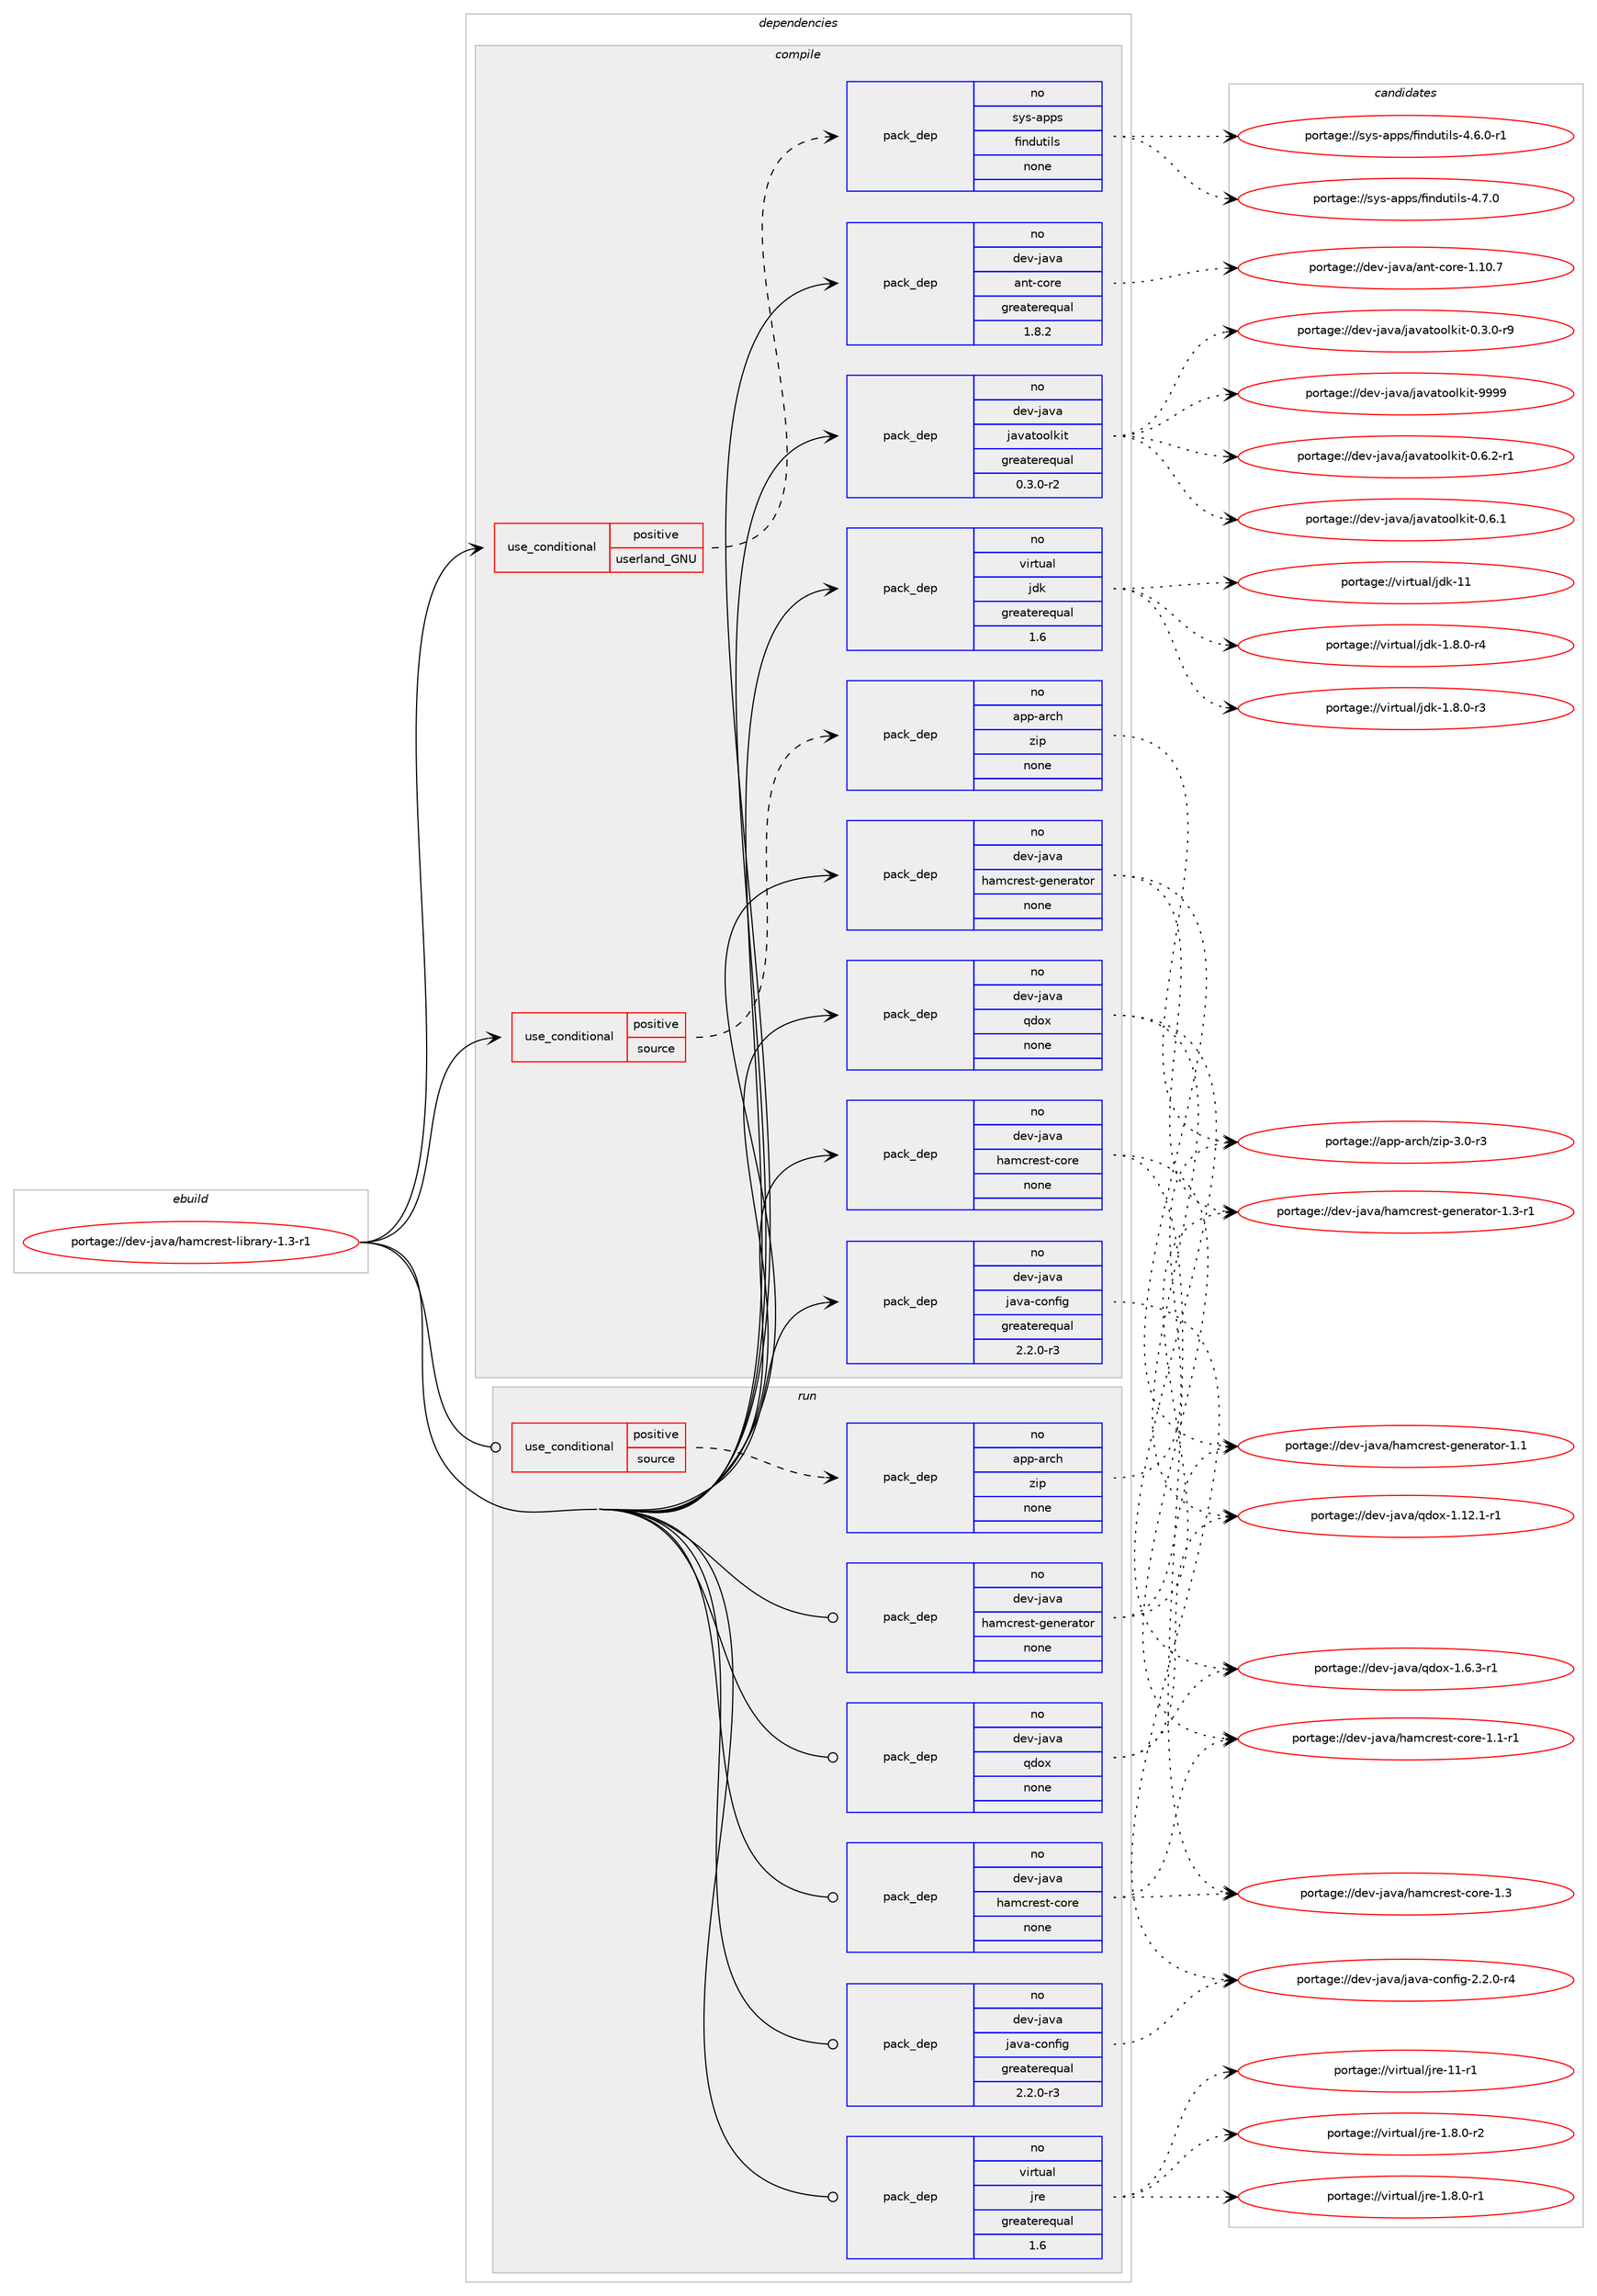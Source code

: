 digraph prolog {

# *************
# Graph options
# *************

newrank=true;
concentrate=true;
compound=true;
graph [rankdir=LR,fontname=Helvetica,fontsize=10,ranksep=1.5];#, ranksep=2.5, nodesep=0.2];
edge  [arrowhead=vee];
node  [fontname=Helvetica,fontsize=10];

# **********
# The ebuild
# **********

subgraph cluster_leftcol {
color=gray;
rank=same;
label=<<i>ebuild</i>>;
id [label="portage://dev-java/hamcrest-library-1.3-r1", color=red, width=4, href="../dev-java/hamcrest-library-1.3-r1.svg"];
}

# ****************
# The dependencies
# ****************

subgraph cluster_midcol {
color=gray;
label=<<i>dependencies</i>>;
subgraph cluster_compile {
fillcolor="#eeeeee";
style=filled;
label=<<i>compile</i>>;
subgraph cond130141 {
dependency531317 [label=<<TABLE BORDER="0" CELLBORDER="1" CELLSPACING="0" CELLPADDING="4"><TR><TD ROWSPAN="3" CELLPADDING="10">use_conditional</TD></TR><TR><TD>positive</TD></TR><TR><TD>source</TD></TR></TABLE>>, shape=none, color=red];
subgraph pack395557 {
dependency531318 [label=<<TABLE BORDER="0" CELLBORDER="1" CELLSPACING="0" CELLPADDING="4" WIDTH="220"><TR><TD ROWSPAN="6" CELLPADDING="30">pack_dep</TD></TR><TR><TD WIDTH="110">no</TD></TR><TR><TD>app-arch</TD></TR><TR><TD>zip</TD></TR><TR><TD>none</TD></TR><TR><TD></TD></TR></TABLE>>, shape=none, color=blue];
}
dependency531317:e -> dependency531318:w [weight=20,style="dashed",arrowhead="vee"];
}
id:e -> dependency531317:w [weight=20,style="solid",arrowhead="vee"];
subgraph cond130142 {
dependency531319 [label=<<TABLE BORDER="0" CELLBORDER="1" CELLSPACING="0" CELLPADDING="4"><TR><TD ROWSPAN="3" CELLPADDING="10">use_conditional</TD></TR><TR><TD>positive</TD></TR><TR><TD>userland_GNU</TD></TR></TABLE>>, shape=none, color=red];
subgraph pack395558 {
dependency531320 [label=<<TABLE BORDER="0" CELLBORDER="1" CELLSPACING="0" CELLPADDING="4" WIDTH="220"><TR><TD ROWSPAN="6" CELLPADDING="30">pack_dep</TD></TR><TR><TD WIDTH="110">no</TD></TR><TR><TD>sys-apps</TD></TR><TR><TD>findutils</TD></TR><TR><TD>none</TD></TR><TR><TD></TD></TR></TABLE>>, shape=none, color=blue];
}
dependency531319:e -> dependency531320:w [weight=20,style="dashed",arrowhead="vee"];
}
id:e -> dependency531319:w [weight=20,style="solid",arrowhead="vee"];
subgraph pack395559 {
dependency531321 [label=<<TABLE BORDER="0" CELLBORDER="1" CELLSPACING="0" CELLPADDING="4" WIDTH="220"><TR><TD ROWSPAN="6" CELLPADDING="30">pack_dep</TD></TR><TR><TD WIDTH="110">no</TD></TR><TR><TD>dev-java</TD></TR><TR><TD>ant-core</TD></TR><TR><TD>greaterequal</TD></TR><TR><TD>1.8.2</TD></TR></TABLE>>, shape=none, color=blue];
}
id:e -> dependency531321:w [weight=20,style="solid",arrowhead="vee"];
subgraph pack395560 {
dependency531322 [label=<<TABLE BORDER="0" CELLBORDER="1" CELLSPACING="0" CELLPADDING="4" WIDTH="220"><TR><TD ROWSPAN="6" CELLPADDING="30">pack_dep</TD></TR><TR><TD WIDTH="110">no</TD></TR><TR><TD>dev-java</TD></TR><TR><TD>hamcrest-core</TD></TR><TR><TD>none</TD></TR><TR><TD></TD></TR></TABLE>>, shape=none, color=blue];
}
id:e -> dependency531322:w [weight=20,style="solid",arrowhead="vee"];
subgraph pack395561 {
dependency531323 [label=<<TABLE BORDER="0" CELLBORDER="1" CELLSPACING="0" CELLPADDING="4" WIDTH="220"><TR><TD ROWSPAN="6" CELLPADDING="30">pack_dep</TD></TR><TR><TD WIDTH="110">no</TD></TR><TR><TD>dev-java</TD></TR><TR><TD>hamcrest-generator</TD></TR><TR><TD>none</TD></TR><TR><TD></TD></TR></TABLE>>, shape=none, color=blue];
}
id:e -> dependency531323:w [weight=20,style="solid",arrowhead="vee"];
subgraph pack395562 {
dependency531324 [label=<<TABLE BORDER="0" CELLBORDER="1" CELLSPACING="0" CELLPADDING="4" WIDTH="220"><TR><TD ROWSPAN="6" CELLPADDING="30">pack_dep</TD></TR><TR><TD WIDTH="110">no</TD></TR><TR><TD>dev-java</TD></TR><TR><TD>java-config</TD></TR><TR><TD>greaterequal</TD></TR><TR><TD>2.2.0-r3</TD></TR></TABLE>>, shape=none, color=blue];
}
id:e -> dependency531324:w [weight=20,style="solid",arrowhead="vee"];
subgraph pack395563 {
dependency531325 [label=<<TABLE BORDER="0" CELLBORDER="1" CELLSPACING="0" CELLPADDING="4" WIDTH="220"><TR><TD ROWSPAN="6" CELLPADDING="30">pack_dep</TD></TR><TR><TD WIDTH="110">no</TD></TR><TR><TD>dev-java</TD></TR><TR><TD>javatoolkit</TD></TR><TR><TD>greaterequal</TD></TR><TR><TD>0.3.0-r2</TD></TR></TABLE>>, shape=none, color=blue];
}
id:e -> dependency531325:w [weight=20,style="solid",arrowhead="vee"];
subgraph pack395564 {
dependency531326 [label=<<TABLE BORDER="0" CELLBORDER="1" CELLSPACING="0" CELLPADDING="4" WIDTH="220"><TR><TD ROWSPAN="6" CELLPADDING="30">pack_dep</TD></TR><TR><TD WIDTH="110">no</TD></TR><TR><TD>dev-java</TD></TR><TR><TD>qdox</TD></TR><TR><TD>none</TD></TR><TR><TD></TD></TR></TABLE>>, shape=none, color=blue];
}
id:e -> dependency531326:w [weight=20,style="solid",arrowhead="vee"];
subgraph pack395565 {
dependency531327 [label=<<TABLE BORDER="0" CELLBORDER="1" CELLSPACING="0" CELLPADDING="4" WIDTH="220"><TR><TD ROWSPAN="6" CELLPADDING="30">pack_dep</TD></TR><TR><TD WIDTH="110">no</TD></TR><TR><TD>virtual</TD></TR><TR><TD>jdk</TD></TR><TR><TD>greaterequal</TD></TR><TR><TD>1.6</TD></TR></TABLE>>, shape=none, color=blue];
}
id:e -> dependency531327:w [weight=20,style="solid",arrowhead="vee"];
}
subgraph cluster_compileandrun {
fillcolor="#eeeeee";
style=filled;
label=<<i>compile and run</i>>;
}
subgraph cluster_run {
fillcolor="#eeeeee";
style=filled;
label=<<i>run</i>>;
subgraph cond130143 {
dependency531328 [label=<<TABLE BORDER="0" CELLBORDER="1" CELLSPACING="0" CELLPADDING="4"><TR><TD ROWSPAN="3" CELLPADDING="10">use_conditional</TD></TR><TR><TD>positive</TD></TR><TR><TD>source</TD></TR></TABLE>>, shape=none, color=red];
subgraph pack395566 {
dependency531329 [label=<<TABLE BORDER="0" CELLBORDER="1" CELLSPACING="0" CELLPADDING="4" WIDTH="220"><TR><TD ROWSPAN="6" CELLPADDING="30">pack_dep</TD></TR><TR><TD WIDTH="110">no</TD></TR><TR><TD>app-arch</TD></TR><TR><TD>zip</TD></TR><TR><TD>none</TD></TR><TR><TD></TD></TR></TABLE>>, shape=none, color=blue];
}
dependency531328:e -> dependency531329:w [weight=20,style="dashed",arrowhead="vee"];
}
id:e -> dependency531328:w [weight=20,style="solid",arrowhead="odot"];
subgraph pack395567 {
dependency531330 [label=<<TABLE BORDER="0" CELLBORDER="1" CELLSPACING="0" CELLPADDING="4" WIDTH="220"><TR><TD ROWSPAN="6" CELLPADDING="30">pack_dep</TD></TR><TR><TD WIDTH="110">no</TD></TR><TR><TD>dev-java</TD></TR><TR><TD>hamcrest-core</TD></TR><TR><TD>none</TD></TR><TR><TD></TD></TR></TABLE>>, shape=none, color=blue];
}
id:e -> dependency531330:w [weight=20,style="solid",arrowhead="odot"];
subgraph pack395568 {
dependency531331 [label=<<TABLE BORDER="0" CELLBORDER="1" CELLSPACING="0" CELLPADDING="4" WIDTH="220"><TR><TD ROWSPAN="6" CELLPADDING="30">pack_dep</TD></TR><TR><TD WIDTH="110">no</TD></TR><TR><TD>dev-java</TD></TR><TR><TD>hamcrest-generator</TD></TR><TR><TD>none</TD></TR><TR><TD></TD></TR></TABLE>>, shape=none, color=blue];
}
id:e -> dependency531331:w [weight=20,style="solid",arrowhead="odot"];
subgraph pack395569 {
dependency531332 [label=<<TABLE BORDER="0" CELLBORDER="1" CELLSPACING="0" CELLPADDING="4" WIDTH="220"><TR><TD ROWSPAN="6" CELLPADDING="30">pack_dep</TD></TR><TR><TD WIDTH="110">no</TD></TR><TR><TD>dev-java</TD></TR><TR><TD>java-config</TD></TR><TR><TD>greaterequal</TD></TR><TR><TD>2.2.0-r3</TD></TR></TABLE>>, shape=none, color=blue];
}
id:e -> dependency531332:w [weight=20,style="solid",arrowhead="odot"];
subgraph pack395570 {
dependency531333 [label=<<TABLE BORDER="0" CELLBORDER="1" CELLSPACING="0" CELLPADDING="4" WIDTH="220"><TR><TD ROWSPAN="6" CELLPADDING="30">pack_dep</TD></TR><TR><TD WIDTH="110">no</TD></TR><TR><TD>dev-java</TD></TR><TR><TD>qdox</TD></TR><TR><TD>none</TD></TR><TR><TD></TD></TR></TABLE>>, shape=none, color=blue];
}
id:e -> dependency531333:w [weight=20,style="solid",arrowhead="odot"];
subgraph pack395571 {
dependency531334 [label=<<TABLE BORDER="0" CELLBORDER="1" CELLSPACING="0" CELLPADDING="4" WIDTH="220"><TR><TD ROWSPAN="6" CELLPADDING="30">pack_dep</TD></TR><TR><TD WIDTH="110">no</TD></TR><TR><TD>virtual</TD></TR><TR><TD>jre</TD></TR><TR><TD>greaterequal</TD></TR><TR><TD>1.6</TD></TR></TABLE>>, shape=none, color=blue];
}
id:e -> dependency531334:w [weight=20,style="solid",arrowhead="odot"];
}
}

# **************
# The candidates
# **************

subgraph cluster_choices {
rank=same;
color=gray;
label=<<i>candidates</i>>;

subgraph choice395557 {
color=black;
nodesep=1;
choice9711211245971149910447122105112455146484511451 [label="portage://app-arch/zip-3.0-r3", color=red, width=4,href="../app-arch/zip-3.0-r3.svg"];
dependency531318:e -> choice9711211245971149910447122105112455146484511451:w [style=dotted,weight="100"];
}
subgraph choice395558 {
color=black;
nodesep=1;
choice115121115459711211211547102105110100117116105108115455246554648 [label="portage://sys-apps/findutils-4.7.0", color=red, width=4,href="../sys-apps/findutils-4.7.0.svg"];
choice1151211154597112112115471021051101001171161051081154552465446484511449 [label="portage://sys-apps/findutils-4.6.0-r1", color=red, width=4,href="../sys-apps/findutils-4.6.0-r1.svg"];
dependency531320:e -> choice115121115459711211211547102105110100117116105108115455246554648:w [style=dotted,weight="100"];
dependency531320:e -> choice1151211154597112112115471021051101001171161051081154552465446484511449:w [style=dotted,weight="100"];
}
subgraph choice395559 {
color=black;
nodesep=1;
choice1001011184510697118974797110116459911111410145494649484655 [label="portage://dev-java/ant-core-1.10.7", color=red, width=4,href="../dev-java/ant-core-1.10.7.svg"];
dependency531321:e -> choice1001011184510697118974797110116459911111410145494649484655:w [style=dotted,weight="100"];
}
subgraph choice395560 {
color=black;
nodesep=1;
choice100101118451069711897471049710999114101115116459911111410145494651 [label="portage://dev-java/hamcrest-core-1.3", color=red, width=4,href="../dev-java/hamcrest-core-1.3.svg"];
choice1001011184510697118974710497109991141011151164599111114101454946494511449 [label="portage://dev-java/hamcrest-core-1.1-r1", color=red, width=4,href="../dev-java/hamcrest-core-1.1-r1.svg"];
dependency531322:e -> choice100101118451069711897471049710999114101115116459911111410145494651:w [style=dotted,weight="100"];
dependency531322:e -> choice1001011184510697118974710497109991141011151164599111114101454946494511449:w [style=dotted,weight="100"];
}
subgraph choice395561 {
color=black;
nodesep=1;
choice1001011184510697118974710497109991141011151164510310111010111497116111114454946514511449 [label="portage://dev-java/hamcrest-generator-1.3-r1", color=red, width=4,href="../dev-java/hamcrest-generator-1.3-r1.svg"];
choice100101118451069711897471049710999114101115116451031011101011149711611111445494649 [label="portage://dev-java/hamcrest-generator-1.1", color=red, width=4,href="../dev-java/hamcrest-generator-1.1.svg"];
dependency531323:e -> choice1001011184510697118974710497109991141011151164510310111010111497116111114454946514511449:w [style=dotted,weight="100"];
dependency531323:e -> choice100101118451069711897471049710999114101115116451031011101011149711611111445494649:w [style=dotted,weight="100"];
}
subgraph choice395562 {
color=black;
nodesep=1;
choice10010111845106971189747106971189745991111101021051034550465046484511452 [label="portage://dev-java/java-config-2.2.0-r4", color=red, width=4,href="../dev-java/java-config-2.2.0-r4.svg"];
dependency531324:e -> choice10010111845106971189747106971189745991111101021051034550465046484511452:w [style=dotted,weight="100"];
}
subgraph choice395563 {
color=black;
nodesep=1;
choice1001011184510697118974710697118971161111111081071051164557575757 [label="portage://dev-java/javatoolkit-9999", color=red, width=4,href="../dev-java/javatoolkit-9999.svg"];
choice1001011184510697118974710697118971161111111081071051164548465446504511449 [label="portage://dev-java/javatoolkit-0.6.2-r1", color=red, width=4,href="../dev-java/javatoolkit-0.6.2-r1.svg"];
choice100101118451069711897471069711897116111111108107105116454846544649 [label="portage://dev-java/javatoolkit-0.6.1", color=red, width=4,href="../dev-java/javatoolkit-0.6.1.svg"];
choice1001011184510697118974710697118971161111111081071051164548465146484511457 [label="portage://dev-java/javatoolkit-0.3.0-r9", color=red, width=4,href="../dev-java/javatoolkit-0.3.0-r9.svg"];
dependency531325:e -> choice1001011184510697118974710697118971161111111081071051164557575757:w [style=dotted,weight="100"];
dependency531325:e -> choice1001011184510697118974710697118971161111111081071051164548465446504511449:w [style=dotted,weight="100"];
dependency531325:e -> choice100101118451069711897471069711897116111111108107105116454846544649:w [style=dotted,weight="100"];
dependency531325:e -> choice1001011184510697118974710697118971161111111081071051164548465146484511457:w [style=dotted,weight="100"];
}
subgraph choice395564 {
color=black;
nodesep=1;
choice100101118451069711897471131001111204549465446514511449 [label="portage://dev-java/qdox-1.6.3-r1", color=red, width=4,href="../dev-java/qdox-1.6.3-r1.svg"];
choice10010111845106971189747113100111120454946495046494511449 [label="portage://dev-java/qdox-1.12.1-r1", color=red, width=4,href="../dev-java/qdox-1.12.1-r1.svg"];
dependency531326:e -> choice100101118451069711897471131001111204549465446514511449:w [style=dotted,weight="100"];
dependency531326:e -> choice10010111845106971189747113100111120454946495046494511449:w [style=dotted,weight="100"];
}
subgraph choice395565 {
color=black;
nodesep=1;
choice1181051141161179710847106100107454949 [label="portage://virtual/jdk-11", color=red, width=4,href="../virtual/jdk-11.svg"];
choice11810511411611797108471061001074549465646484511452 [label="portage://virtual/jdk-1.8.0-r4", color=red, width=4,href="../virtual/jdk-1.8.0-r4.svg"];
choice11810511411611797108471061001074549465646484511451 [label="portage://virtual/jdk-1.8.0-r3", color=red, width=4,href="../virtual/jdk-1.8.0-r3.svg"];
dependency531327:e -> choice1181051141161179710847106100107454949:w [style=dotted,weight="100"];
dependency531327:e -> choice11810511411611797108471061001074549465646484511452:w [style=dotted,weight="100"];
dependency531327:e -> choice11810511411611797108471061001074549465646484511451:w [style=dotted,weight="100"];
}
subgraph choice395566 {
color=black;
nodesep=1;
choice9711211245971149910447122105112455146484511451 [label="portage://app-arch/zip-3.0-r3", color=red, width=4,href="../app-arch/zip-3.0-r3.svg"];
dependency531329:e -> choice9711211245971149910447122105112455146484511451:w [style=dotted,weight="100"];
}
subgraph choice395567 {
color=black;
nodesep=1;
choice100101118451069711897471049710999114101115116459911111410145494651 [label="portage://dev-java/hamcrest-core-1.3", color=red, width=4,href="../dev-java/hamcrest-core-1.3.svg"];
choice1001011184510697118974710497109991141011151164599111114101454946494511449 [label="portage://dev-java/hamcrest-core-1.1-r1", color=red, width=4,href="../dev-java/hamcrest-core-1.1-r1.svg"];
dependency531330:e -> choice100101118451069711897471049710999114101115116459911111410145494651:w [style=dotted,weight="100"];
dependency531330:e -> choice1001011184510697118974710497109991141011151164599111114101454946494511449:w [style=dotted,weight="100"];
}
subgraph choice395568 {
color=black;
nodesep=1;
choice1001011184510697118974710497109991141011151164510310111010111497116111114454946514511449 [label="portage://dev-java/hamcrest-generator-1.3-r1", color=red, width=4,href="../dev-java/hamcrest-generator-1.3-r1.svg"];
choice100101118451069711897471049710999114101115116451031011101011149711611111445494649 [label="portage://dev-java/hamcrest-generator-1.1", color=red, width=4,href="../dev-java/hamcrest-generator-1.1.svg"];
dependency531331:e -> choice1001011184510697118974710497109991141011151164510310111010111497116111114454946514511449:w [style=dotted,weight="100"];
dependency531331:e -> choice100101118451069711897471049710999114101115116451031011101011149711611111445494649:w [style=dotted,weight="100"];
}
subgraph choice395569 {
color=black;
nodesep=1;
choice10010111845106971189747106971189745991111101021051034550465046484511452 [label="portage://dev-java/java-config-2.2.0-r4", color=red, width=4,href="../dev-java/java-config-2.2.0-r4.svg"];
dependency531332:e -> choice10010111845106971189747106971189745991111101021051034550465046484511452:w [style=dotted,weight="100"];
}
subgraph choice395570 {
color=black;
nodesep=1;
choice100101118451069711897471131001111204549465446514511449 [label="portage://dev-java/qdox-1.6.3-r1", color=red, width=4,href="../dev-java/qdox-1.6.3-r1.svg"];
choice10010111845106971189747113100111120454946495046494511449 [label="portage://dev-java/qdox-1.12.1-r1", color=red, width=4,href="../dev-java/qdox-1.12.1-r1.svg"];
dependency531333:e -> choice100101118451069711897471131001111204549465446514511449:w [style=dotted,weight="100"];
dependency531333:e -> choice10010111845106971189747113100111120454946495046494511449:w [style=dotted,weight="100"];
}
subgraph choice395571 {
color=black;
nodesep=1;
choice11810511411611797108471061141014549494511449 [label="portage://virtual/jre-11-r1", color=red, width=4,href="../virtual/jre-11-r1.svg"];
choice11810511411611797108471061141014549465646484511450 [label="portage://virtual/jre-1.8.0-r2", color=red, width=4,href="../virtual/jre-1.8.0-r2.svg"];
choice11810511411611797108471061141014549465646484511449 [label="portage://virtual/jre-1.8.0-r1", color=red, width=4,href="../virtual/jre-1.8.0-r1.svg"];
dependency531334:e -> choice11810511411611797108471061141014549494511449:w [style=dotted,weight="100"];
dependency531334:e -> choice11810511411611797108471061141014549465646484511450:w [style=dotted,weight="100"];
dependency531334:e -> choice11810511411611797108471061141014549465646484511449:w [style=dotted,weight="100"];
}
}

}

